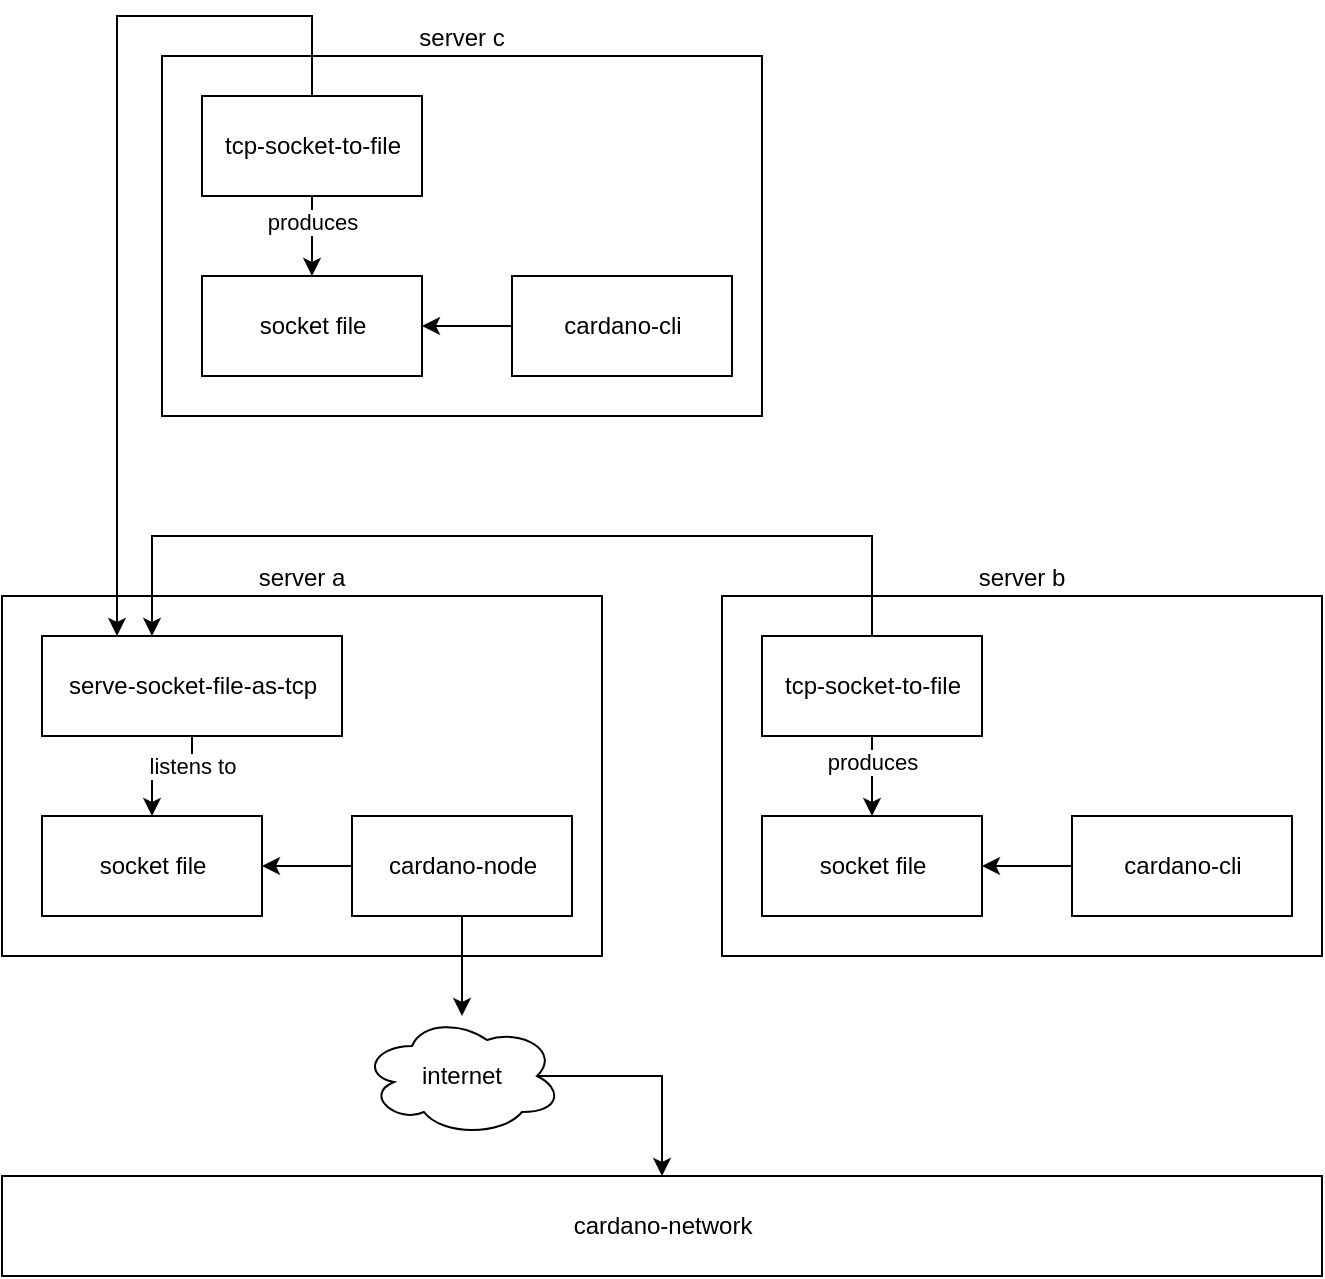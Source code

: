 <mxfile version="15.4.0" type="device"><diagram id="OMxYovjf2g6UxaWQcAue" name="Page-1"><mxGraphModel dx="1106" dy="770" grid="1" gridSize="10" guides="1" tooltips="1" connect="1" arrows="1" fold="1" page="1" pageScale="1" pageWidth="850" pageHeight="1100" math="0" shadow="0"><root><mxCell id="0"/><mxCell id="1" parent="0"/><mxCell id="KAC8iPCm_61edXxPb420-16" value="server b" style="rounded=0;whiteSpace=wrap;html=1;labelPosition=center;verticalLabelPosition=top;align=center;verticalAlign=bottom;" vertex="1" parent="1"><mxGeometry x="510" y="350" width="300" height="180" as="geometry"/></mxCell><mxCell id="KAC8iPCm_61edXxPb420-11" value="server a" style="rounded=0;whiteSpace=wrap;html=1;labelPosition=center;verticalLabelPosition=top;align=center;verticalAlign=bottom;" vertex="1" parent="1"><mxGeometry x="150" y="350" width="300" height="180" as="geometry"/></mxCell><mxCell id="KAC8iPCm_61edXxPb420-2" value="cardano-network" style="html=1;" vertex="1" parent="1"><mxGeometry x="150" y="640" width="660" height="50" as="geometry"/></mxCell><mxCell id="KAC8iPCm_61edXxPb420-7" value="" style="edgeStyle=orthogonalEdgeStyle;rounded=0;orthogonalLoop=1;jettySize=auto;html=1;" edge="1" parent="1" source="KAC8iPCm_61edXxPb420-3" target="KAC8iPCm_61edXxPb420-4"><mxGeometry relative="1" as="geometry"/></mxCell><mxCell id="KAC8iPCm_61edXxPb420-10" value="" style="edgeStyle=orthogonalEdgeStyle;rounded=0;orthogonalLoop=1;jettySize=auto;html=1;" edge="1" parent="1" source="KAC8iPCm_61edXxPb420-3" target="KAC8iPCm_61edXxPb420-9"><mxGeometry relative="1" as="geometry"/></mxCell><mxCell id="KAC8iPCm_61edXxPb420-3" value="cardano-node" style="html=1;" vertex="1" parent="1"><mxGeometry x="325" y="460" width="110" height="50" as="geometry"/></mxCell><mxCell id="KAC8iPCm_61edXxPb420-6" value="" style="edgeStyle=orthogonalEdgeStyle;rounded=0;orthogonalLoop=1;jettySize=auto;html=1;exitX=0.875;exitY=0.5;exitDx=0;exitDy=0;exitPerimeter=0;" edge="1" parent="1" source="KAC8iPCm_61edXxPb420-4" target="KAC8iPCm_61edXxPb420-2"><mxGeometry relative="1" as="geometry"><Array as="points"><mxPoint x="480" y="590"/></Array></mxGeometry></mxCell><mxCell id="KAC8iPCm_61edXxPb420-4" value="internet" style="ellipse;shape=cloud;whiteSpace=wrap;html=1;" vertex="1" parent="1"><mxGeometry x="330" y="560" width="100" height="60" as="geometry"/></mxCell><mxCell id="KAC8iPCm_61edXxPb420-9" value="socket file" style="html=1;" vertex="1" parent="1"><mxGeometry x="170" y="460" width="110" height="50" as="geometry"/></mxCell><mxCell id="KAC8iPCm_61edXxPb420-13" value="" style="edgeStyle=orthogonalEdgeStyle;rounded=0;orthogonalLoop=1;jettySize=auto;html=1;" edge="1" parent="1" source="KAC8iPCm_61edXxPb420-12" target="KAC8iPCm_61edXxPb420-9"><mxGeometry relative="1" as="geometry"/></mxCell><mxCell id="KAC8iPCm_61edXxPb420-24" value="listens to" style="edgeLabel;html=1;align=center;verticalAlign=middle;resizable=0;points=[];" vertex="1" connectable="0" parent="KAC8iPCm_61edXxPb420-13"><mxGeometry x="-0.5" relative="1" as="geometry"><mxPoint as="offset"/></mxGeometry></mxCell><mxCell id="KAC8iPCm_61edXxPb420-22" style="edgeStyle=orthogonalEdgeStyle;rounded=0;orthogonalLoop=1;jettySize=auto;html=1;exitX=0.5;exitY=0;exitDx=0;exitDy=0;" edge="1" parent="1" source="KAC8iPCm_61edXxPb420-21" target="KAC8iPCm_61edXxPb420-12"><mxGeometry relative="1" as="geometry"><Array as="points"><mxPoint x="585" y="320"/><mxPoint x="225" y="320"/></Array></mxGeometry></mxCell><mxCell id="KAC8iPCm_61edXxPb420-12" value="serve-socket-file-as-tcp" style="html=1;" vertex="1" parent="1"><mxGeometry x="170" y="370" width="150" height="50" as="geometry"/></mxCell><mxCell id="KAC8iPCm_61edXxPb420-17" value="" style="edgeStyle=orthogonalEdgeStyle;rounded=0;orthogonalLoop=1;jettySize=auto;html=1;" edge="1" parent="1" source="KAC8iPCm_61edXxPb420-18" target="KAC8iPCm_61edXxPb420-19"><mxGeometry relative="1" as="geometry"/></mxCell><mxCell id="KAC8iPCm_61edXxPb420-18" value="cardano-cli" style="html=1;" vertex="1" parent="1"><mxGeometry x="685" y="460" width="110" height="50" as="geometry"/></mxCell><mxCell id="KAC8iPCm_61edXxPb420-19" value="socket file" style="html=1;" vertex="1" parent="1"><mxGeometry x="530" y="460" width="110" height="50" as="geometry"/></mxCell><mxCell id="KAC8iPCm_61edXxPb420-20" value="" style="edgeStyle=orthogonalEdgeStyle;rounded=0;orthogonalLoop=1;jettySize=auto;html=1;" edge="1" parent="1" source="KAC8iPCm_61edXxPb420-21" target="KAC8iPCm_61edXxPb420-19"><mxGeometry relative="1" as="geometry"/></mxCell><mxCell id="KAC8iPCm_61edXxPb420-23" value="produces" style="edgeLabel;html=1;align=center;verticalAlign=middle;resizable=0;points=[];" vertex="1" connectable="0" parent="KAC8iPCm_61edXxPb420-20"><mxGeometry x="-0.35" relative="1" as="geometry"><mxPoint as="offset"/></mxGeometry></mxCell><mxCell id="KAC8iPCm_61edXxPb420-21" value="tcp-socket-to-file" style="html=1;" vertex="1" parent="1"><mxGeometry x="530" y="370" width="110" height="50" as="geometry"/></mxCell><mxCell id="KAC8iPCm_61edXxPb420-26" value="server c" style="rounded=0;whiteSpace=wrap;html=1;labelPosition=center;verticalLabelPosition=top;align=center;verticalAlign=bottom;" vertex="1" parent="1"><mxGeometry x="230" y="80" width="300" height="180" as="geometry"/></mxCell><mxCell id="KAC8iPCm_61edXxPb420-27" value="" style="edgeStyle=orthogonalEdgeStyle;rounded=0;orthogonalLoop=1;jettySize=auto;html=1;" edge="1" parent="1" source="KAC8iPCm_61edXxPb420-28" target="KAC8iPCm_61edXxPb420-29"><mxGeometry relative="1" as="geometry"/></mxCell><mxCell id="KAC8iPCm_61edXxPb420-28" value="cardano-cli" style="html=1;" vertex="1" parent="1"><mxGeometry x="405" y="190" width="110" height="50" as="geometry"/></mxCell><mxCell id="KAC8iPCm_61edXxPb420-29" value="socket file" style="html=1;" vertex="1" parent="1"><mxGeometry x="250" y="190" width="110" height="50" as="geometry"/></mxCell><mxCell id="KAC8iPCm_61edXxPb420-30" value="" style="edgeStyle=orthogonalEdgeStyle;rounded=0;orthogonalLoop=1;jettySize=auto;html=1;" edge="1" parent="1" source="KAC8iPCm_61edXxPb420-32" target="KAC8iPCm_61edXxPb420-29"><mxGeometry relative="1" as="geometry"/></mxCell><mxCell id="KAC8iPCm_61edXxPb420-31" value="produces" style="edgeLabel;html=1;align=center;verticalAlign=middle;resizable=0;points=[];" vertex="1" connectable="0" parent="KAC8iPCm_61edXxPb420-30"><mxGeometry x="-0.35" relative="1" as="geometry"><mxPoint as="offset"/></mxGeometry></mxCell><mxCell id="KAC8iPCm_61edXxPb420-33" style="edgeStyle=orthogonalEdgeStyle;rounded=0;orthogonalLoop=1;jettySize=auto;html=1;exitX=0.5;exitY=0;exitDx=0;exitDy=0;entryX=0.25;entryY=0;entryDx=0;entryDy=0;" edge="1" parent="1" source="KAC8iPCm_61edXxPb420-32" target="KAC8iPCm_61edXxPb420-12"><mxGeometry relative="1" as="geometry"><Array as="points"><mxPoint x="305" y="60"/><mxPoint x="208" y="60"/></Array></mxGeometry></mxCell><mxCell id="KAC8iPCm_61edXxPb420-32" value="tcp-socket-to-file" style="html=1;" vertex="1" parent="1"><mxGeometry x="250" y="100" width="110" height="50" as="geometry"/></mxCell></root></mxGraphModel></diagram></mxfile>